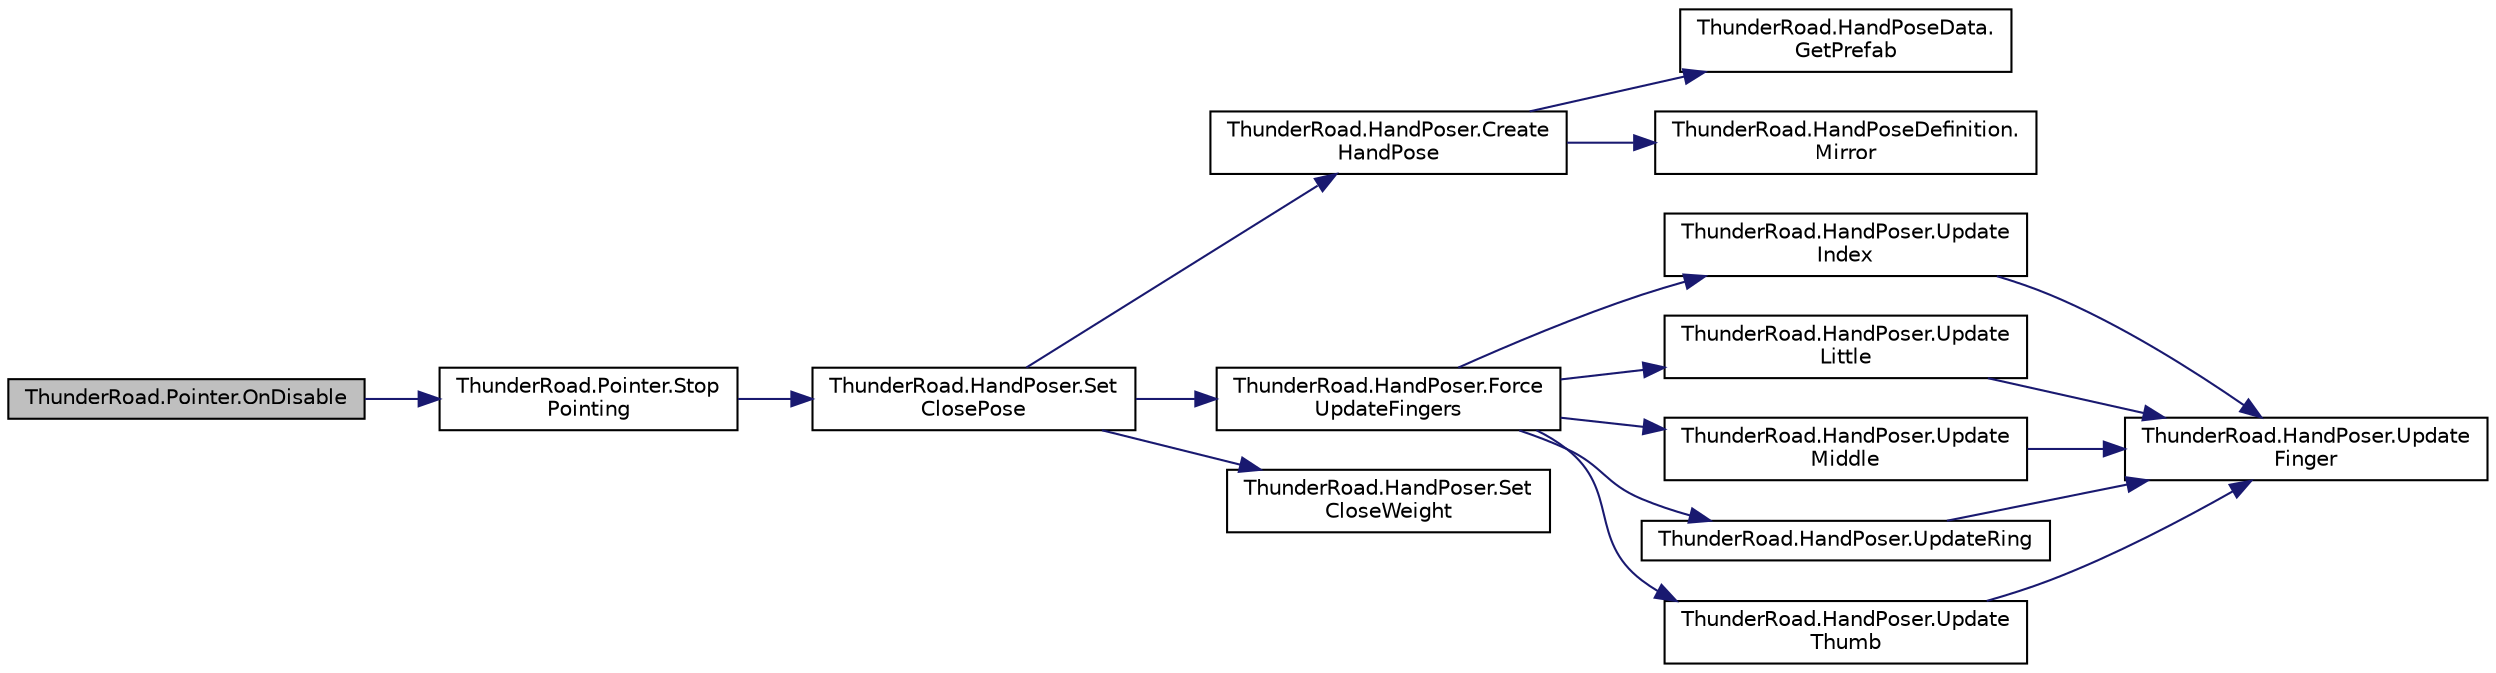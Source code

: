 digraph "ThunderRoad.Pointer.OnDisable"
{
 // LATEX_PDF_SIZE
  edge [fontname="Helvetica",fontsize="10",labelfontname="Helvetica",labelfontsize="10"];
  node [fontname="Helvetica",fontsize="10",shape=record];
  rankdir="LR";
  Node1 [label="ThunderRoad.Pointer.OnDisable",height=0.2,width=0.4,color="black", fillcolor="grey75", style="filled", fontcolor="black",tooltip="Called when [disable]."];
  Node1 -> Node2 [color="midnightblue",fontsize="10",style="solid",fontname="Helvetica"];
  Node2 [label="ThunderRoad.Pointer.Stop\lPointing",height=0.2,width=0.4,color="black", fillcolor="white", style="filled",URL="$class_thunder_road_1_1_pointer.html#accd9a0178cb21df7719c335e4f912bf4",tooltip="Stops the pointing."];
  Node2 -> Node3 [color="midnightblue",fontsize="10",style="solid",fontname="Helvetica"];
  Node3 [label="ThunderRoad.HandPoser.Set\lClosePose",height=0.2,width=0.4,color="black", fillcolor="white", style="filled",URL="$class_thunder_road_1_1_hand_poser.html#a343c75f2c13c6390f5dcb55278466712",tooltip="Sets the close pose."];
  Node3 -> Node4 [color="midnightblue",fontsize="10",style="solid",fontname="Helvetica"];
  Node4 [label="ThunderRoad.HandPoser.Create\lHandPose",height=0.2,width=0.4,color="black", fillcolor="white", style="filled",URL="$class_thunder_road_1_1_hand_poser.html#a14f49279567da792b5921424a61c58b6",tooltip="Creates the hand pose."];
  Node4 -> Node5 [color="midnightblue",fontsize="10",style="solid",fontname="Helvetica"];
  Node5 [label="ThunderRoad.HandPoseData.\lGetPrefab",height=0.2,width=0.4,color="black", fillcolor="white", style="filled",URL="$class_thunder_road_1_1_hand_pose_data.html#abc729a187023dda39d7ce16ce353b208",tooltip="Gets the prefab."];
  Node4 -> Node6 [color="midnightblue",fontsize="10",style="solid",fontname="Helvetica"];
  Node6 [label="ThunderRoad.HandPoseDefinition.\lMirror",height=0.2,width=0.4,color="black", fillcolor="white", style="filled",URL="$class_thunder_road_1_1_hand_pose_definition.html#ad661a007f970698fdb28d5178e7ef376",tooltip="Mirrors this instance."];
  Node3 -> Node7 [color="midnightblue",fontsize="10",style="solid",fontname="Helvetica"];
  Node7 [label="ThunderRoad.HandPoser.Force\lUpdateFingers",height=0.2,width=0.4,color="black", fillcolor="white", style="filled",URL="$class_thunder_road_1_1_hand_poser.html#a0c1086136b39823b4fcd770426e12a2b",tooltip="Forces the update fingers."];
  Node7 -> Node8 [color="midnightblue",fontsize="10",style="solid",fontname="Helvetica"];
  Node8 [label="ThunderRoad.HandPoser.Update\lIndex",height=0.2,width=0.4,color="black", fillcolor="white", style="filled",URL="$class_thunder_road_1_1_hand_poser.html#a1c46fe2c374f39ca03c40cdd52f884bf",tooltip="Updates the index."];
  Node8 -> Node9 [color="midnightblue",fontsize="10",style="solid",fontname="Helvetica"];
  Node9 [label="ThunderRoad.HandPoser.Update\lFinger",height=0.2,width=0.4,color="black", fillcolor="white", style="filled",URL="$class_thunder_road_1_1_hand_poser.html#a167c434f2e10e98e6e8996186264c368",tooltip="Updates the finger."];
  Node7 -> Node10 [color="midnightblue",fontsize="10",style="solid",fontname="Helvetica"];
  Node10 [label="ThunderRoad.HandPoser.Update\lLittle",height=0.2,width=0.4,color="black", fillcolor="white", style="filled",URL="$class_thunder_road_1_1_hand_poser.html#a2690650b40e884af96a63070a51973ae",tooltip="Updates the little."];
  Node10 -> Node9 [color="midnightblue",fontsize="10",style="solid",fontname="Helvetica"];
  Node7 -> Node11 [color="midnightblue",fontsize="10",style="solid",fontname="Helvetica"];
  Node11 [label="ThunderRoad.HandPoser.Update\lMiddle",height=0.2,width=0.4,color="black", fillcolor="white", style="filled",URL="$class_thunder_road_1_1_hand_poser.html#a6ecc0af9c82f15b869ed0b5ecaf1f1a9",tooltip="Updates the middle."];
  Node11 -> Node9 [color="midnightblue",fontsize="10",style="solid",fontname="Helvetica"];
  Node7 -> Node12 [color="midnightblue",fontsize="10",style="solid",fontname="Helvetica"];
  Node12 [label="ThunderRoad.HandPoser.UpdateRing",height=0.2,width=0.4,color="black", fillcolor="white", style="filled",URL="$class_thunder_road_1_1_hand_poser.html#a3bf91a9985ef4b218088a4e0f671a5b8",tooltip="Updates the ring."];
  Node12 -> Node9 [color="midnightblue",fontsize="10",style="solid",fontname="Helvetica"];
  Node7 -> Node13 [color="midnightblue",fontsize="10",style="solid",fontname="Helvetica"];
  Node13 [label="ThunderRoad.HandPoser.Update\lThumb",height=0.2,width=0.4,color="black", fillcolor="white", style="filled",URL="$class_thunder_road_1_1_hand_poser.html#a40b99c1d62a458f51c1dfb283ce50a18",tooltip="Updates the thumb."];
  Node13 -> Node9 [color="midnightblue",fontsize="10",style="solid",fontname="Helvetica"];
  Node3 -> Node14 [color="midnightblue",fontsize="10",style="solid",fontname="Helvetica"];
  Node14 [label="ThunderRoad.HandPoser.Set\lCloseWeight",height=0.2,width=0.4,color="black", fillcolor="white", style="filled",URL="$class_thunder_road_1_1_hand_poser.html#af52a8cf2bc60491f2941a73364ba258a",tooltip="Sets the close weight."];
}
